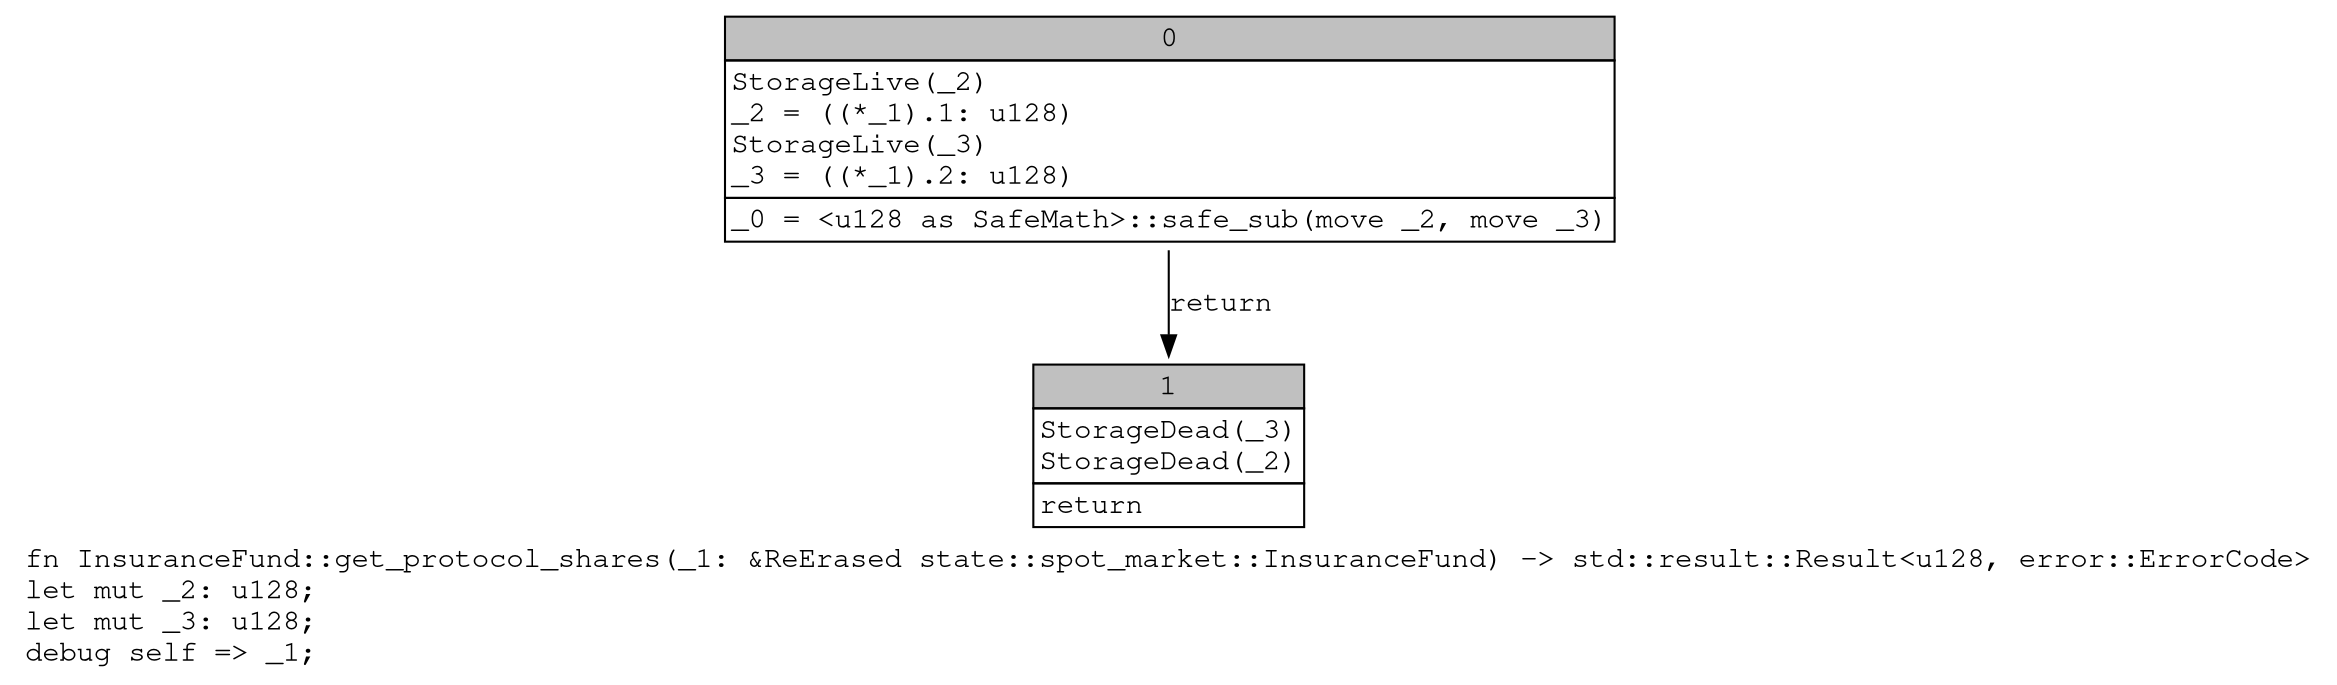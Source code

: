digraph Mir_0_4106 {
    graph [fontname="Courier, monospace"];
    node [fontname="Courier, monospace"];
    edge [fontname="Courier, monospace"];
    label=<fn InsuranceFund::get_protocol_shares(_1: &amp;ReErased state::spot_market::InsuranceFund) -&gt; std::result::Result&lt;u128, error::ErrorCode&gt;<br align="left"/>let mut _2: u128;<br align="left"/>let mut _3: u128;<br align="left"/>debug self =&gt; _1;<br align="left"/>>;
    bb0__0_4106 [shape="none", label=<<table border="0" cellborder="1" cellspacing="0"><tr><td bgcolor="gray" align="center" colspan="1">0</td></tr><tr><td align="left" balign="left">StorageLive(_2)<br/>_2 = ((*_1).1: u128)<br/>StorageLive(_3)<br/>_3 = ((*_1).2: u128)<br/></td></tr><tr><td align="left">_0 = &lt;u128 as SafeMath&gt;::safe_sub(move _2, move _3)</td></tr></table>>];
    bb1__0_4106 [shape="none", label=<<table border="0" cellborder="1" cellspacing="0"><tr><td bgcolor="gray" align="center" colspan="1">1</td></tr><tr><td align="left" balign="left">StorageDead(_3)<br/>StorageDead(_2)<br/></td></tr><tr><td align="left">return</td></tr></table>>];
    bb0__0_4106 -> bb1__0_4106 [label="return"];
}
